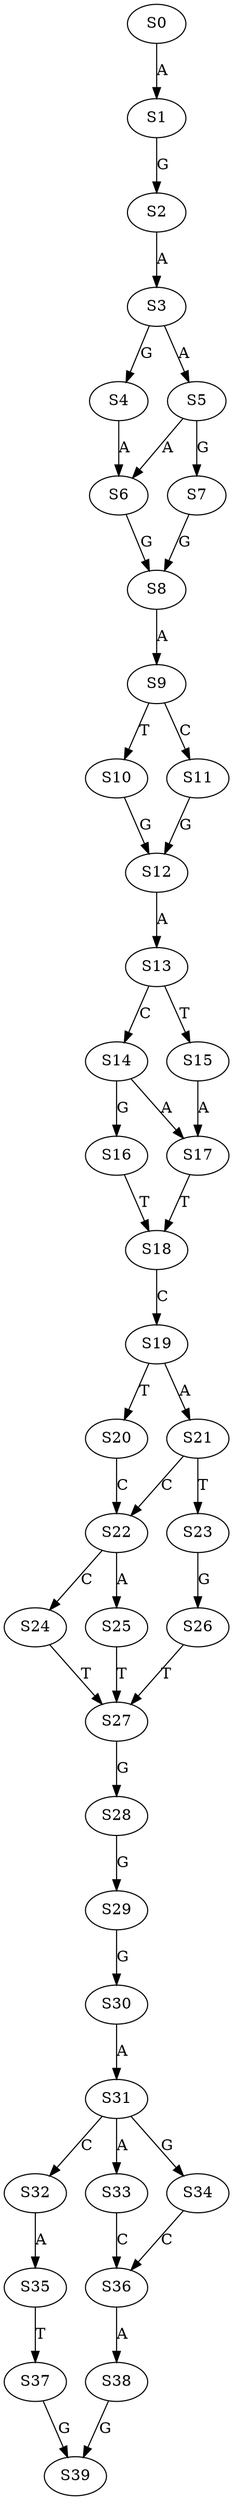 strict digraph  {
	S0 -> S1 [ label = A ];
	S1 -> S2 [ label = G ];
	S2 -> S3 [ label = A ];
	S3 -> S4 [ label = G ];
	S3 -> S5 [ label = A ];
	S4 -> S6 [ label = A ];
	S5 -> S6 [ label = A ];
	S5 -> S7 [ label = G ];
	S6 -> S8 [ label = G ];
	S7 -> S8 [ label = G ];
	S8 -> S9 [ label = A ];
	S9 -> S10 [ label = T ];
	S9 -> S11 [ label = C ];
	S10 -> S12 [ label = G ];
	S11 -> S12 [ label = G ];
	S12 -> S13 [ label = A ];
	S13 -> S14 [ label = C ];
	S13 -> S15 [ label = T ];
	S14 -> S16 [ label = G ];
	S14 -> S17 [ label = A ];
	S15 -> S17 [ label = A ];
	S16 -> S18 [ label = T ];
	S17 -> S18 [ label = T ];
	S18 -> S19 [ label = C ];
	S19 -> S20 [ label = T ];
	S19 -> S21 [ label = A ];
	S20 -> S22 [ label = C ];
	S21 -> S23 [ label = T ];
	S21 -> S22 [ label = C ];
	S22 -> S24 [ label = C ];
	S22 -> S25 [ label = A ];
	S23 -> S26 [ label = G ];
	S24 -> S27 [ label = T ];
	S25 -> S27 [ label = T ];
	S26 -> S27 [ label = T ];
	S27 -> S28 [ label = G ];
	S28 -> S29 [ label = G ];
	S29 -> S30 [ label = G ];
	S30 -> S31 [ label = A ];
	S31 -> S32 [ label = C ];
	S31 -> S33 [ label = A ];
	S31 -> S34 [ label = G ];
	S32 -> S35 [ label = A ];
	S33 -> S36 [ label = C ];
	S34 -> S36 [ label = C ];
	S35 -> S37 [ label = T ];
	S36 -> S38 [ label = A ];
	S37 -> S39 [ label = G ];
	S38 -> S39 [ label = G ];
}
